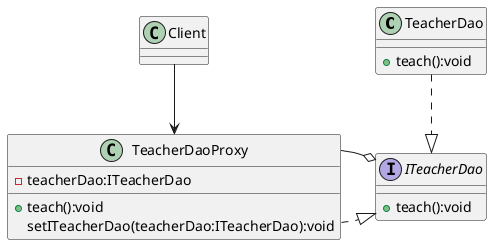 @startuml
'https://plantuml.com/class-diagram

class TeacherDao{
+teach():void
}

interface ITeacherDao{
+teach():void
}

TeacherDao ..|> ITeacherDao

'被代理对象
class TeacherDaoProxy{
+teach():void
'代理对象需要用到原对象的方法，在此基础上实现增强
-teacherDao:ITeacherDao
setITeacherDao(teacherDao:ITeacherDao):void
}

TeacherDaoProxy ..|> ITeacherDao

TeacherDaoProxy -o ITeacherDao

Class Client{}
Client --> TeacherDaoProxy

@enduml